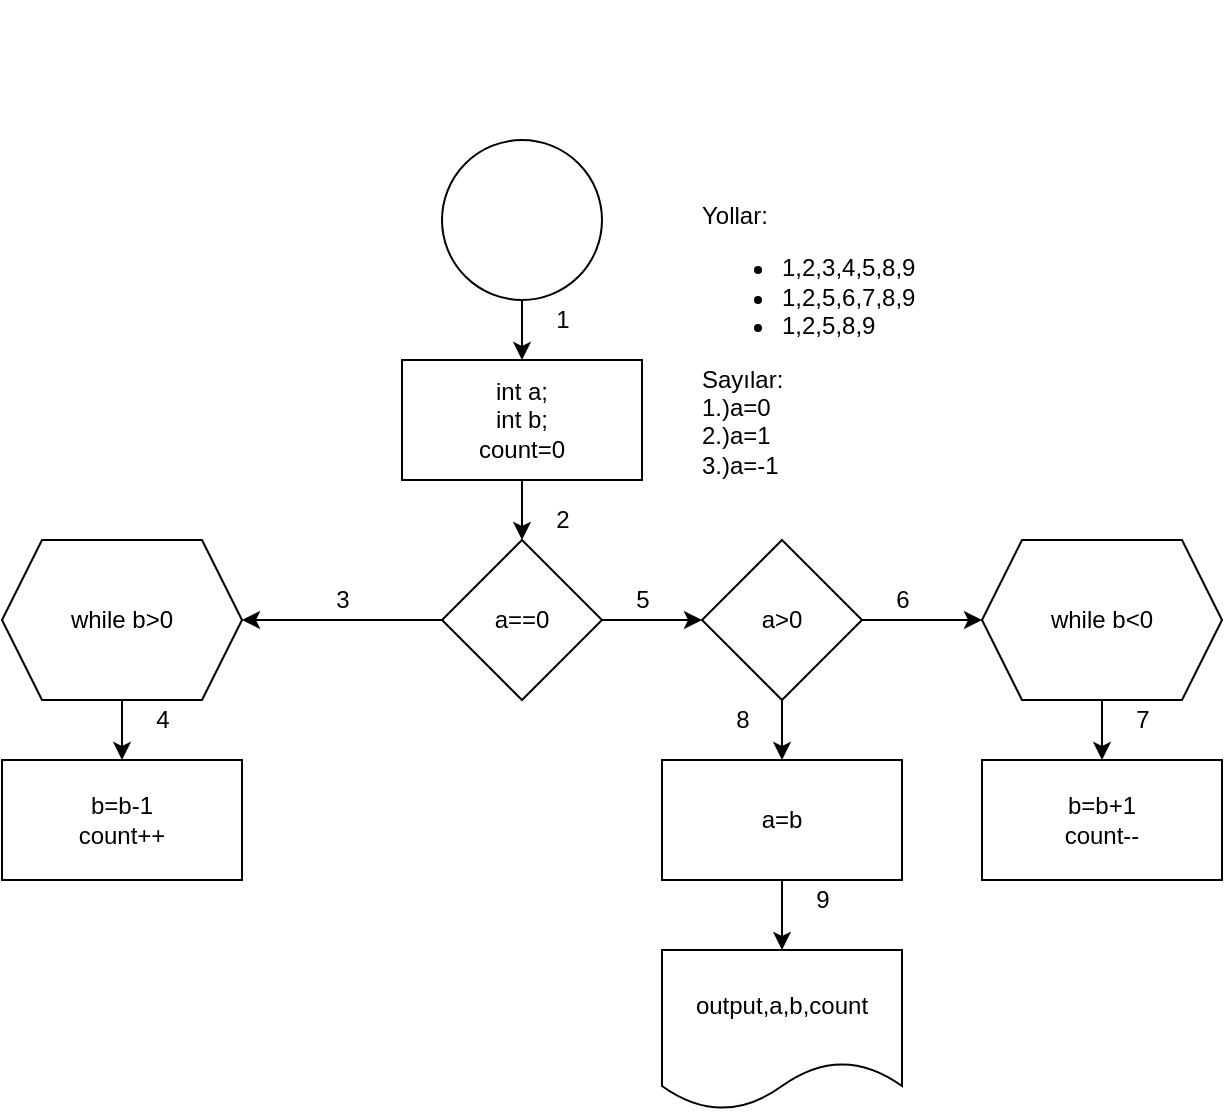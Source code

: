 <mxfile version="15.5.9" type="device"><diagram id="EL1t7_Zh3rieq-BQlaop" name="Page-1"><mxGraphModel dx="1021" dy="567" grid="1" gridSize="10" guides="1" tooltips="1" connect="1" arrows="1" fold="1" page="1" pageScale="1" pageWidth="827" pageHeight="1169" math="0" shadow="0"><root><mxCell id="0"/><mxCell id="1" parent="0"/><mxCell id="FF9U93EjNgnt0ixFjPXO-4" value="" style="edgeStyle=orthogonalEdgeStyle;rounded=0;orthogonalLoop=1;jettySize=auto;html=1;" edge="1" parent="1" source="FF9U93EjNgnt0ixFjPXO-1" target="FF9U93EjNgnt0ixFjPXO-3"><mxGeometry relative="1" as="geometry"/></mxCell><mxCell id="FF9U93EjNgnt0ixFjPXO-1" value="" style="ellipse;whiteSpace=wrap;html=1;aspect=fixed;" vertex="1" parent="1"><mxGeometry x="320" y="100" width="80" height="80" as="geometry"/></mxCell><mxCell id="FF9U93EjNgnt0ixFjPXO-6" value="" style="edgeStyle=orthogonalEdgeStyle;rounded=0;orthogonalLoop=1;jettySize=auto;html=1;" edge="1" parent="1" source="FF9U93EjNgnt0ixFjPXO-3" target="FF9U93EjNgnt0ixFjPXO-5"><mxGeometry relative="1" as="geometry"/></mxCell><mxCell id="FF9U93EjNgnt0ixFjPXO-3" value="int a;&lt;br&gt;int b;&lt;br&gt;count=0" style="whiteSpace=wrap;html=1;" vertex="1" parent="1"><mxGeometry x="300" y="210" width="120" height="60" as="geometry"/></mxCell><mxCell id="FF9U93EjNgnt0ixFjPXO-8" value="" style="edgeStyle=orthogonalEdgeStyle;rounded=0;orthogonalLoop=1;jettySize=auto;html=1;" edge="1" parent="1" source="FF9U93EjNgnt0ixFjPXO-5" target="FF9U93EjNgnt0ixFjPXO-7"><mxGeometry relative="1" as="geometry"/></mxCell><mxCell id="FF9U93EjNgnt0ixFjPXO-14" value="" style="edgeStyle=orthogonalEdgeStyle;rounded=0;orthogonalLoop=1;jettySize=auto;html=1;" edge="1" parent="1" source="FF9U93EjNgnt0ixFjPXO-5" target="FF9U93EjNgnt0ixFjPXO-13"><mxGeometry relative="1" as="geometry"/></mxCell><mxCell id="FF9U93EjNgnt0ixFjPXO-5" value="a==0" style="rhombus;whiteSpace=wrap;html=1;" vertex="1" parent="1"><mxGeometry x="320" y="300" width="80" height="80" as="geometry"/></mxCell><mxCell id="FF9U93EjNgnt0ixFjPXO-10" value="" style="edgeStyle=orthogonalEdgeStyle;rounded=0;orthogonalLoop=1;jettySize=auto;html=1;" edge="1" parent="1" source="FF9U93EjNgnt0ixFjPXO-7" target="FF9U93EjNgnt0ixFjPXO-9"><mxGeometry relative="1" as="geometry"/></mxCell><mxCell id="FF9U93EjNgnt0ixFjPXO-7" value="while b&amp;gt;0" style="shape=hexagon;perimeter=hexagonPerimeter2;whiteSpace=wrap;html=1;fixedSize=1;" vertex="1" parent="1"><mxGeometry x="100" y="300" width="120" height="80" as="geometry"/></mxCell><mxCell id="FF9U93EjNgnt0ixFjPXO-9" value="b=b-1&lt;br&gt;count++" style="whiteSpace=wrap;html=1;" vertex="1" parent="1"><mxGeometry x="100" y="410" width="120" height="60" as="geometry"/></mxCell><mxCell id="FF9U93EjNgnt0ixFjPXO-16" value="" style="edgeStyle=orthogonalEdgeStyle;rounded=0;orthogonalLoop=1;jettySize=auto;html=1;" edge="1" parent="1" source="FF9U93EjNgnt0ixFjPXO-13" target="FF9U93EjNgnt0ixFjPXO-15"><mxGeometry relative="1" as="geometry"/></mxCell><mxCell id="FF9U93EjNgnt0ixFjPXO-20" value="" style="edgeStyle=orthogonalEdgeStyle;rounded=0;orthogonalLoop=1;jettySize=auto;html=1;" edge="1" parent="1" source="FF9U93EjNgnt0ixFjPXO-13" target="FF9U93EjNgnt0ixFjPXO-19"><mxGeometry relative="1" as="geometry"/></mxCell><mxCell id="FF9U93EjNgnt0ixFjPXO-13" value="a&amp;gt;0" style="rhombus;whiteSpace=wrap;html=1;" vertex="1" parent="1"><mxGeometry x="450" y="300" width="80" height="80" as="geometry"/></mxCell><mxCell id="FF9U93EjNgnt0ixFjPXO-18" value="" style="edgeStyle=orthogonalEdgeStyle;rounded=0;orthogonalLoop=1;jettySize=auto;html=1;" edge="1" parent="1" source="FF9U93EjNgnt0ixFjPXO-15" target="FF9U93EjNgnt0ixFjPXO-17"><mxGeometry relative="1" as="geometry"/></mxCell><mxCell id="FF9U93EjNgnt0ixFjPXO-15" value="while b&amp;lt;0" style="shape=hexagon;perimeter=hexagonPerimeter2;whiteSpace=wrap;html=1;fixedSize=1;" vertex="1" parent="1"><mxGeometry x="590" y="300" width="120" height="80" as="geometry"/></mxCell><mxCell id="FF9U93EjNgnt0ixFjPXO-17" value="b=b+1&lt;br&gt;count--" style="whiteSpace=wrap;html=1;" vertex="1" parent="1"><mxGeometry x="590" y="410" width="120" height="60" as="geometry"/></mxCell><mxCell id="FF9U93EjNgnt0ixFjPXO-22" value="" style="edgeStyle=orthogonalEdgeStyle;rounded=0;orthogonalLoop=1;jettySize=auto;html=1;" edge="1" parent="1" source="FF9U93EjNgnt0ixFjPXO-19" target="FF9U93EjNgnt0ixFjPXO-21"><mxGeometry relative="1" as="geometry"/></mxCell><mxCell id="FF9U93EjNgnt0ixFjPXO-19" value="a=b" style="whiteSpace=wrap;html=1;" vertex="1" parent="1"><mxGeometry x="430" y="410" width="120" height="60" as="geometry"/></mxCell><mxCell id="FF9U93EjNgnt0ixFjPXO-21" value="output,a,b,count" style="shape=document;whiteSpace=wrap;html=1;boundedLbl=1;" vertex="1" parent="1"><mxGeometry x="430" y="505" width="120" height="80" as="geometry"/></mxCell><mxCell id="FF9U93EjNgnt0ixFjPXO-23" value="1" style="text;html=1;resizable=0;autosize=1;align=center;verticalAlign=middle;points=[];fillColor=none;strokeColor=none;rounded=0;" vertex="1" parent="1"><mxGeometry x="370" y="180" width="20" height="20" as="geometry"/></mxCell><mxCell id="FF9U93EjNgnt0ixFjPXO-24" value="2" style="text;html=1;resizable=0;autosize=1;align=center;verticalAlign=middle;points=[];fillColor=none;strokeColor=none;rounded=0;" vertex="1" parent="1"><mxGeometry x="370" y="280" width="20" height="20" as="geometry"/></mxCell><mxCell id="FF9U93EjNgnt0ixFjPXO-25" value="3" style="text;html=1;resizable=0;autosize=1;align=center;verticalAlign=middle;points=[];fillColor=none;strokeColor=none;rounded=0;" vertex="1" parent="1"><mxGeometry x="260" y="320" width="20" height="20" as="geometry"/></mxCell><mxCell id="FF9U93EjNgnt0ixFjPXO-26" value="4" style="text;html=1;resizable=0;autosize=1;align=center;verticalAlign=middle;points=[];fillColor=none;strokeColor=none;rounded=0;" vertex="1" parent="1"><mxGeometry x="170" y="380" width="20" height="20" as="geometry"/></mxCell><mxCell id="FF9U93EjNgnt0ixFjPXO-27" value="5" style="text;html=1;resizable=0;autosize=1;align=center;verticalAlign=middle;points=[];fillColor=none;strokeColor=none;rounded=0;" vertex="1" parent="1"><mxGeometry x="410" y="320" width="20" height="20" as="geometry"/></mxCell><mxCell id="FF9U93EjNgnt0ixFjPXO-28" value="6" style="text;html=1;resizable=0;autosize=1;align=center;verticalAlign=middle;points=[];fillColor=none;strokeColor=none;rounded=0;" vertex="1" parent="1"><mxGeometry x="540" y="320" width="20" height="20" as="geometry"/></mxCell><mxCell id="FF9U93EjNgnt0ixFjPXO-29" value="8" style="text;html=1;resizable=0;autosize=1;align=center;verticalAlign=middle;points=[];fillColor=none;strokeColor=none;rounded=0;" vertex="1" parent="1"><mxGeometry x="460" y="380" width="20" height="20" as="geometry"/></mxCell><mxCell id="FF9U93EjNgnt0ixFjPXO-30" value="9" style="text;html=1;resizable=0;autosize=1;align=center;verticalAlign=middle;points=[];fillColor=none;strokeColor=none;rounded=0;" vertex="1" parent="1"><mxGeometry x="500" y="470" width="20" height="20" as="geometry"/></mxCell><mxCell id="FF9U93EjNgnt0ixFjPXO-31" value="7" style="text;html=1;resizable=0;autosize=1;align=center;verticalAlign=middle;points=[];fillColor=none;strokeColor=none;rounded=0;" vertex="1" parent="1"><mxGeometry x="660" y="380" width="20" height="20" as="geometry"/></mxCell><mxCell id="FF9U93EjNgnt0ixFjPXO-32" value="&lt;span&gt;Yollar:&lt;br&gt;&lt;ul&gt;&lt;li&gt;&lt;span&gt;1,2,3,4,5,8,9&lt;/span&gt;&lt;/li&gt;&lt;li&gt;&lt;span&gt;1,2,5,6,7,8,9&lt;/span&gt;&lt;/li&gt;&lt;li&gt;&lt;span&gt;1,2,5,8,9&lt;/span&gt;&lt;/li&gt;&lt;/ul&gt;&lt;div&gt;Sayılar:&lt;/div&gt;&lt;div&gt;1.)a=0&lt;br&gt;2.)a=1&lt;/div&gt;&lt;div&gt;3.)a=-1&lt;/div&gt;&lt;/span&gt;" style="text;html=1;resizable=0;autosize=1;align=left;verticalAlign=middle;points=[];fillColor=none;strokeColor=none;rounded=0;spacing=100;" vertex="1" parent="1"><mxGeometry x="350" y="30" width="320" height="340" as="geometry"/></mxCell></root></mxGraphModel></diagram></mxfile>